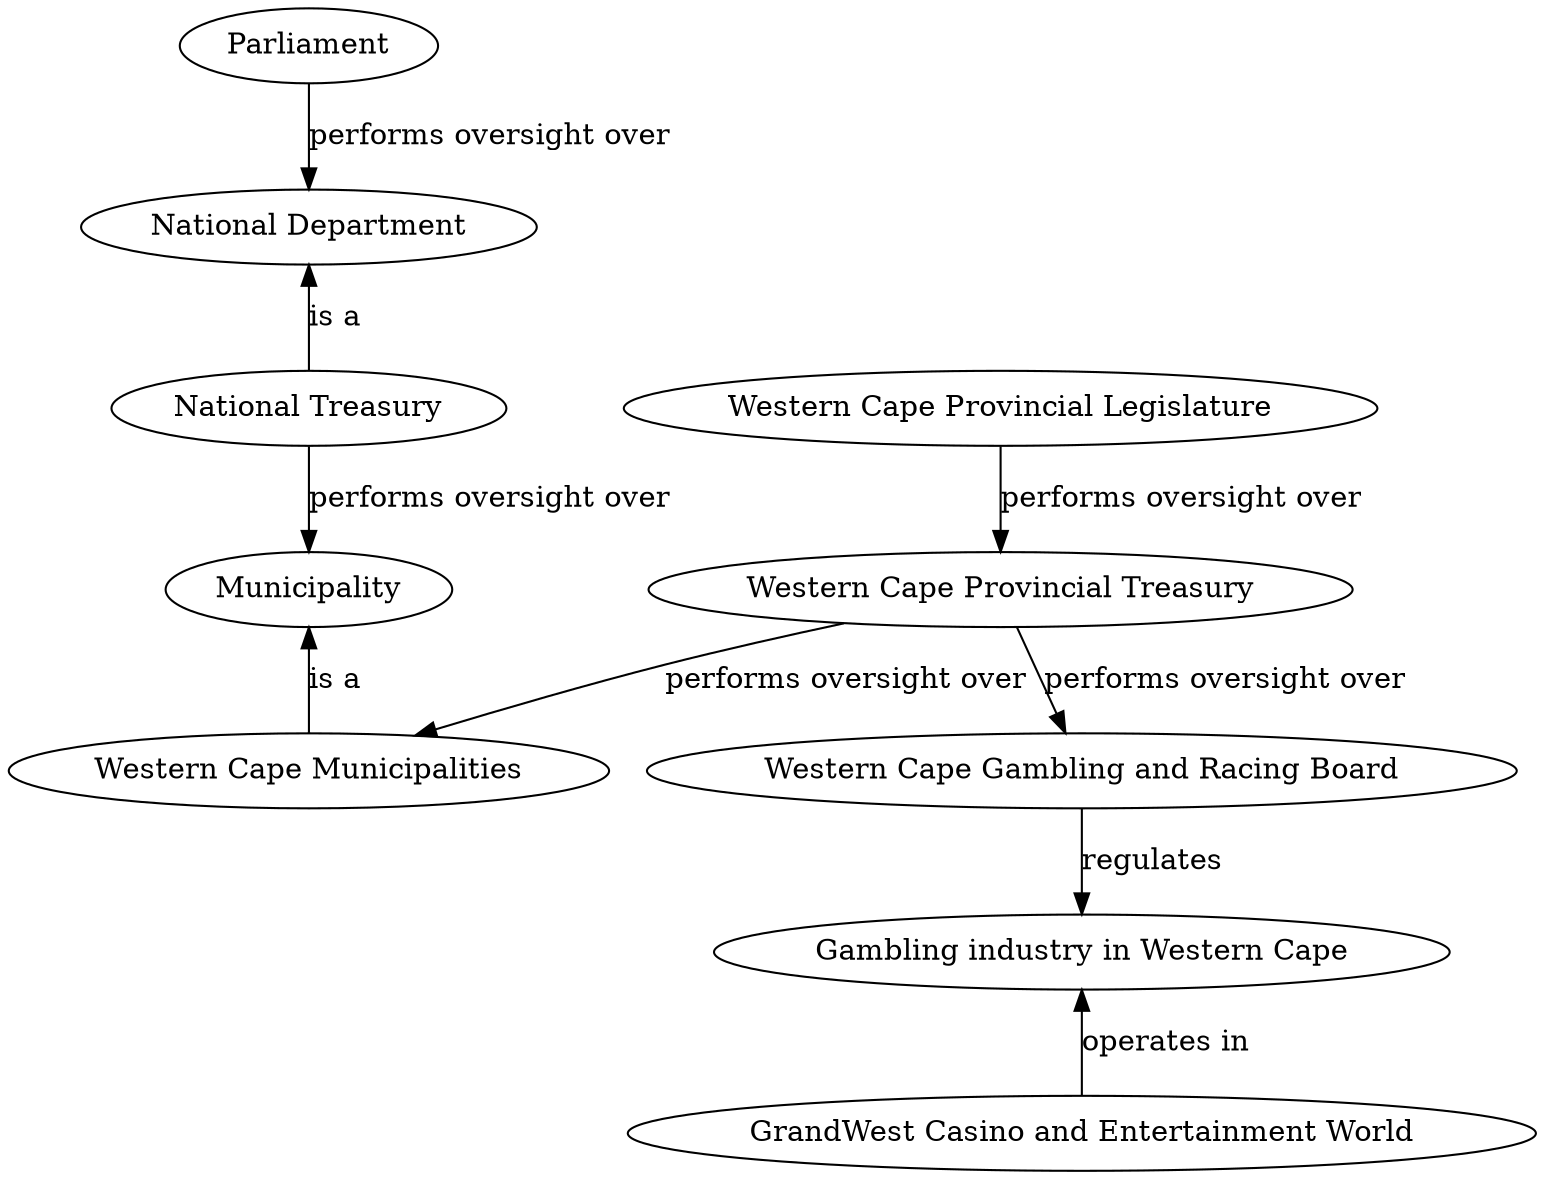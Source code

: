 digraph G {
  "Gambling industry in Western Cape" -> "GrandWest Casino and Entertainment World" [ label="operates in" dir=back ];
  "National Department" -> "National Treasury" [ label="is a" dir=back ];
  "National Treasury" -> Municipality [ label="performs oversight over" ];
  "Parliament" -> "National Department" [ label="performs oversight over" ];
  "Western Cape Gambling and Racing Board" -> "Gambling industry in Western Cape" [ label="regulates" ];
  "Western Cape Provincial Legislature" -> "Western Cape Provincial Treasury" [ label="performs oversight over" ];
  "Western Cape Provincial Treasury" -> "Western Cape Gambling and Racing Board" [ label="performs oversight over" ];
  "Western Cape Provincial Treasury" -> "Western Cape Municipalities" [ label="performs oversight over" ];
  Municipality -> "Western Cape Municipalities" [ label="is a" dir=back ];
}